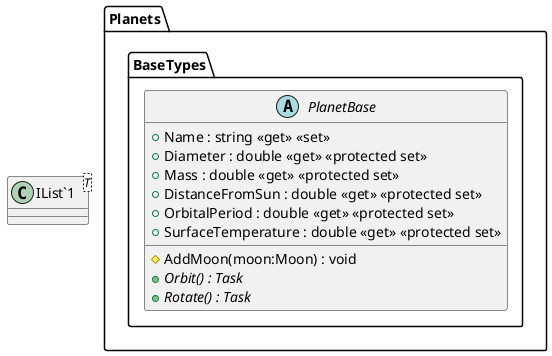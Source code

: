 @startuml
package "Planets.BaseTypes" {
    abstract class PlanetBase {
        + Name : string <<get>> <<set>>
        + Diameter : double <<get>> <<protected set>>
        + Mass : double <<get>> <<protected set>>
        + DistanceFromSun : double <<get>> <<protected set>>
        + OrbitalPeriod : double <<get>> <<protected set>>
        + SurfaceTemperature : double <<get>> <<protected set>>
        # AddMoon(moon:Moon) : void
        + {abstract} Orbit() : Task
        + {abstract} Rotate() : Task
    }
}
class "IList`1"<T> {
}
@enduml
